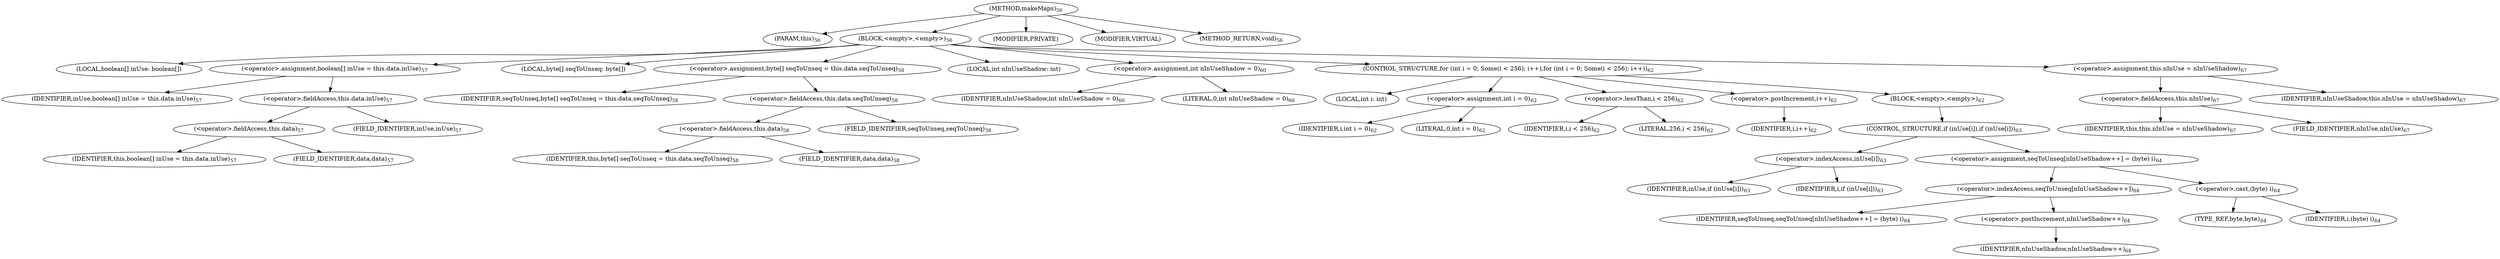 digraph "makeMaps" {  
"326" [label = <(METHOD,makeMaps)<SUB>56</SUB>> ]
"4" [label = <(PARAM,this)<SUB>56</SUB>> ]
"327" [label = <(BLOCK,&lt;empty&gt;,&lt;empty&gt;)<SUB>56</SUB>> ]
"328" [label = <(LOCAL,boolean[] inUse: boolean[])> ]
"329" [label = <(&lt;operator&gt;.assignment,boolean[] inUse = this.data.inUse)<SUB>57</SUB>> ]
"330" [label = <(IDENTIFIER,inUse,boolean[] inUse = this.data.inUse)<SUB>57</SUB>> ]
"331" [label = <(&lt;operator&gt;.fieldAccess,this.data.inUse)<SUB>57</SUB>> ]
"332" [label = <(&lt;operator&gt;.fieldAccess,this.data)<SUB>57</SUB>> ]
"3" [label = <(IDENTIFIER,this,boolean[] inUse = this.data.inUse)<SUB>57</SUB>> ]
"333" [label = <(FIELD_IDENTIFIER,data,data)<SUB>57</SUB>> ]
"334" [label = <(FIELD_IDENTIFIER,inUse,inUse)<SUB>57</SUB>> ]
"335" [label = <(LOCAL,byte[] seqToUnseq: byte[])> ]
"336" [label = <(&lt;operator&gt;.assignment,byte[] seqToUnseq = this.data.seqToUnseq)<SUB>58</SUB>> ]
"337" [label = <(IDENTIFIER,seqToUnseq,byte[] seqToUnseq = this.data.seqToUnseq)<SUB>58</SUB>> ]
"338" [label = <(&lt;operator&gt;.fieldAccess,this.data.seqToUnseq)<SUB>58</SUB>> ]
"339" [label = <(&lt;operator&gt;.fieldAccess,this.data)<SUB>58</SUB>> ]
"5" [label = <(IDENTIFIER,this,byte[] seqToUnseq = this.data.seqToUnseq)<SUB>58</SUB>> ]
"340" [label = <(FIELD_IDENTIFIER,data,data)<SUB>58</SUB>> ]
"341" [label = <(FIELD_IDENTIFIER,seqToUnseq,seqToUnseq)<SUB>58</SUB>> ]
"342" [label = <(LOCAL,int nInUseShadow: int)> ]
"343" [label = <(&lt;operator&gt;.assignment,int nInUseShadow = 0)<SUB>60</SUB>> ]
"344" [label = <(IDENTIFIER,nInUseShadow,int nInUseShadow = 0)<SUB>60</SUB>> ]
"345" [label = <(LITERAL,0,int nInUseShadow = 0)<SUB>60</SUB>> ]
"346" [label = <(CONTROL_STRUCTURE,for (int i = 0; Some(i &lt; 256); i++),for (int i = 0; Some(i &lt; 256); i++))<SUB>62</SUB>> ]
"347" [label = <(LOCAL,int i: int)> ]
"348" [label = <(&lt;operator&gt;.assignment,int i = 0)<SUB>62</SUB>> ]
"349" [label = <(IDENTIFIER,i,int i = 0)<SUB>62</SUB>> ]
"350" [label = <(LITERAL,0,int i = 0)<SUB>62</SUB>> ]
"351" [label = <(&lt;operator&gt;.lessThan,i &lt; 256)<SUB>62</SUB>> ]
"352" [label = <(IDENTIFIER,i,i &lt; 256)<SUB>62</SUB>> ]
"353" [label = <(LITERAL,256,i &lt; 256)<SUB>62</SUB>> ]
"354" [label = <(&lt;operator&gt;.postIncrement,i++)<SUB>62</SUB>> ]
"355" [label = <(IDENTIFIER,i,i++)<SUB>62</SUB>> ]
"356" [label = <(BLOCK,&lt;empty&gt;,&lt;empty&gt;)<SUB>62</SUB>> ]
"357" [label = <(CONTROL_STRUCTURE,if (inUse[i]),if (inUse[i]))<SUB>63</SUB>> ]
"358" [label = <(&lt;operator&gt;.indexAccess,inUse[i])<SUB>63</SUB>> ]
"359" [label = <(IDENTIFIER,inUse,if (inUse[i]))<SUB>63</SUB>> ]
"360" [label = <(IDENTIFIER,i,if (inUse[i]))<SUB>63</SUB>> ]
"361" [label = <(&lt;operator&gt;.assignment,seqToUnseq[nInUseShadow++] = (byte) i)<SUB>64</SUB>> ]
"362" [label = <(&lt;operator&gt;.indexAccess,seqToUnseq[nInUseShadow++])<SUB>64</SUB>> ]
"363" [label = <(IDENTIFIER,seqToUnseq,seqToUnseq[nInUseShadow++] = (byte) i)<SUB>64</SUB>> ]
"364" [label = <(&lt;operator&gt;.postIncrement,nInUseShadow++)<SUB>64</SUB>> ]
"365" [label = <(IDENTIFIER,nInUseShadow,nInUseShadow++)<SUB>64</SUB>> ]
"366" [label = <(&lt;operator&gt;.cast,(byte) i)<SUB>64</SUB>> ]
"367" [label = <(TYPE_REF,byte,byte)<SUB>64</SUB>> ]
"368" [label = <(IDENTIFIER,i,(byte) i)<SUB>64</SUB>> ]
"369" [label = <(&lt;operator&gt;.assignment,this.nInUse = nInUseShadow)<SUB>67</SUB>> ]
"370" [label = <(&lt;operator&gt;.fieldAccess,this.nInUse)<SUB>67</SUB>> ]
"6" [label = <(IDENTIFIER,this,this.nInUse = nInUseShadow)<SUB>67</SUB>> ]
"371" [label = <(FIELD_IDENTIFIER,nInUse,nInUse)<SUB>67</SUB>> ]
"372" [label = <(IDENTIFIER,nInUseShadow,this.nInUse = nInUseShadow)<SUB>67</SUB>> ]
"373" [label = <(MODIFIER,PRIVATE)> ]
"374" [label = <(MODIFIER,VIRTUAL)> ]
"375" [label = <(METHOD_RETURN,void)<SUB>56</SUB>> ]
  "326" -> "4" 
  "326" -> "327" 
  "326" -> "373" 
  "326" -> "374" 
  "326" -> "375" 
  "327" -> "328" 
  "327" -> "329" 
  "327" -> "335" 
  "327" -> "336" 
  "327" -> "342" 
  "327" -> "343" 
  "327" -> "346" 
  "327" -> "369" 
  "329" -> "330" 
  "329" -> "331" 
  "331" -> "332" 
  "331" -> "334" 
  "332" -> "3" 
  "332" -> "333" 
  "336" -> "337" 
  "336" -> "338" 
  "338" -> "339" 
  "338" -> "341" 
  "339" -> "5" 
  "339" -> "340" 
  "343" -> "344" 
  "343" -> "345" 
  "346" -> "347" 
  "346" -> "348" 
  "346" -> "351" 
  "346" -> "354" 
  "346" -> "356" 
  "348" -> "349" 
  "348" -> "350" 
  "351" -> "352" 
  "351" -> "353" 
  "354" -> "355" 
  "356" -> "357" 
  "357" -> "358" 
  "357" -> "361" 
  "358" -> "359" 
  "358" -> "360" 
  "361" -> "362" 
  "361" -> "366" 
  "362" -> "363" 
  "362" -> "364" 
  "364" -> "365" 
  "366" -> "367" 
  "366" -> "368" 
  "369" -> "370" 
  "369" -> "372" 
  "370" -> "6" 
  "370" -> "371" 
}
